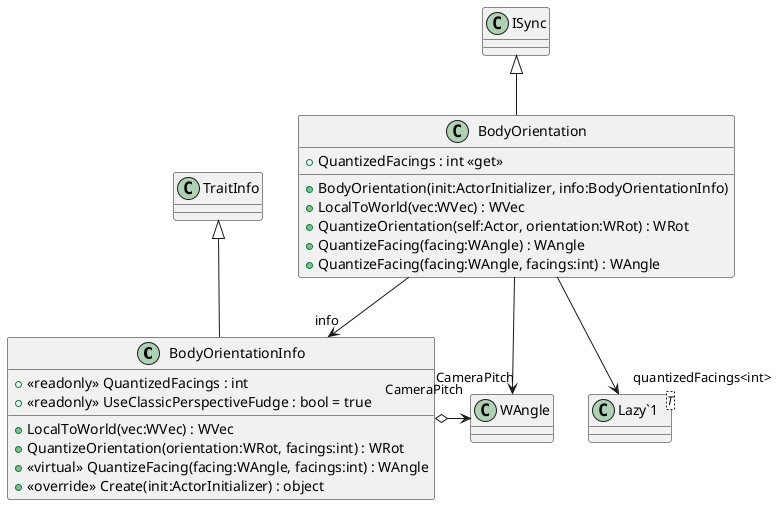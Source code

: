 @startuml
class BodyOrientationInfo {
    + <<readonly>> QuantizedFacings : int
    + <<readonly>> UseClassicPerspectiveFudge : bool = true
    + LocalToWorld(vec:WVec) : WVec
    + QuantizeOrientation(orientation:WRot, facings:int) : WRot
    + <<virtual>> QuantizeFacing(facing:WAngle, facings:int) : WAngle
    + <<override>> Create(init:ActorInitializer) : object
}
class BodyOrientation {
    + QuantizedFacings : int <<get>>
    + BodyOrientation(init:ActorInitializer, info:BodyOrientationInfo)
    + LocalToWorld(vec:WVec) : WVec
    + QuantizeOrientation(self:Actor, orientation:WRot) : WRot
    + QuantizeFacing(facing:WAngle) : WAngle
    + QuantizeFacing(facing:WAngle, facings:int) : WAngle
}
class "Lazy`1"<T> {
}
TraitInfo <|-- BodyOrientationInfo
BodyOrientationInfo o-> "CameraPitch" WAngle
ISync <|-- BodyOrientation
BodyOrientation --> "info" BodyOrientationInfo
BodyOrientation --> "quantizedFacings<int>" "Lazy`1"
BodyOrientation --> "CameraPitch" WAngle
@enduml
